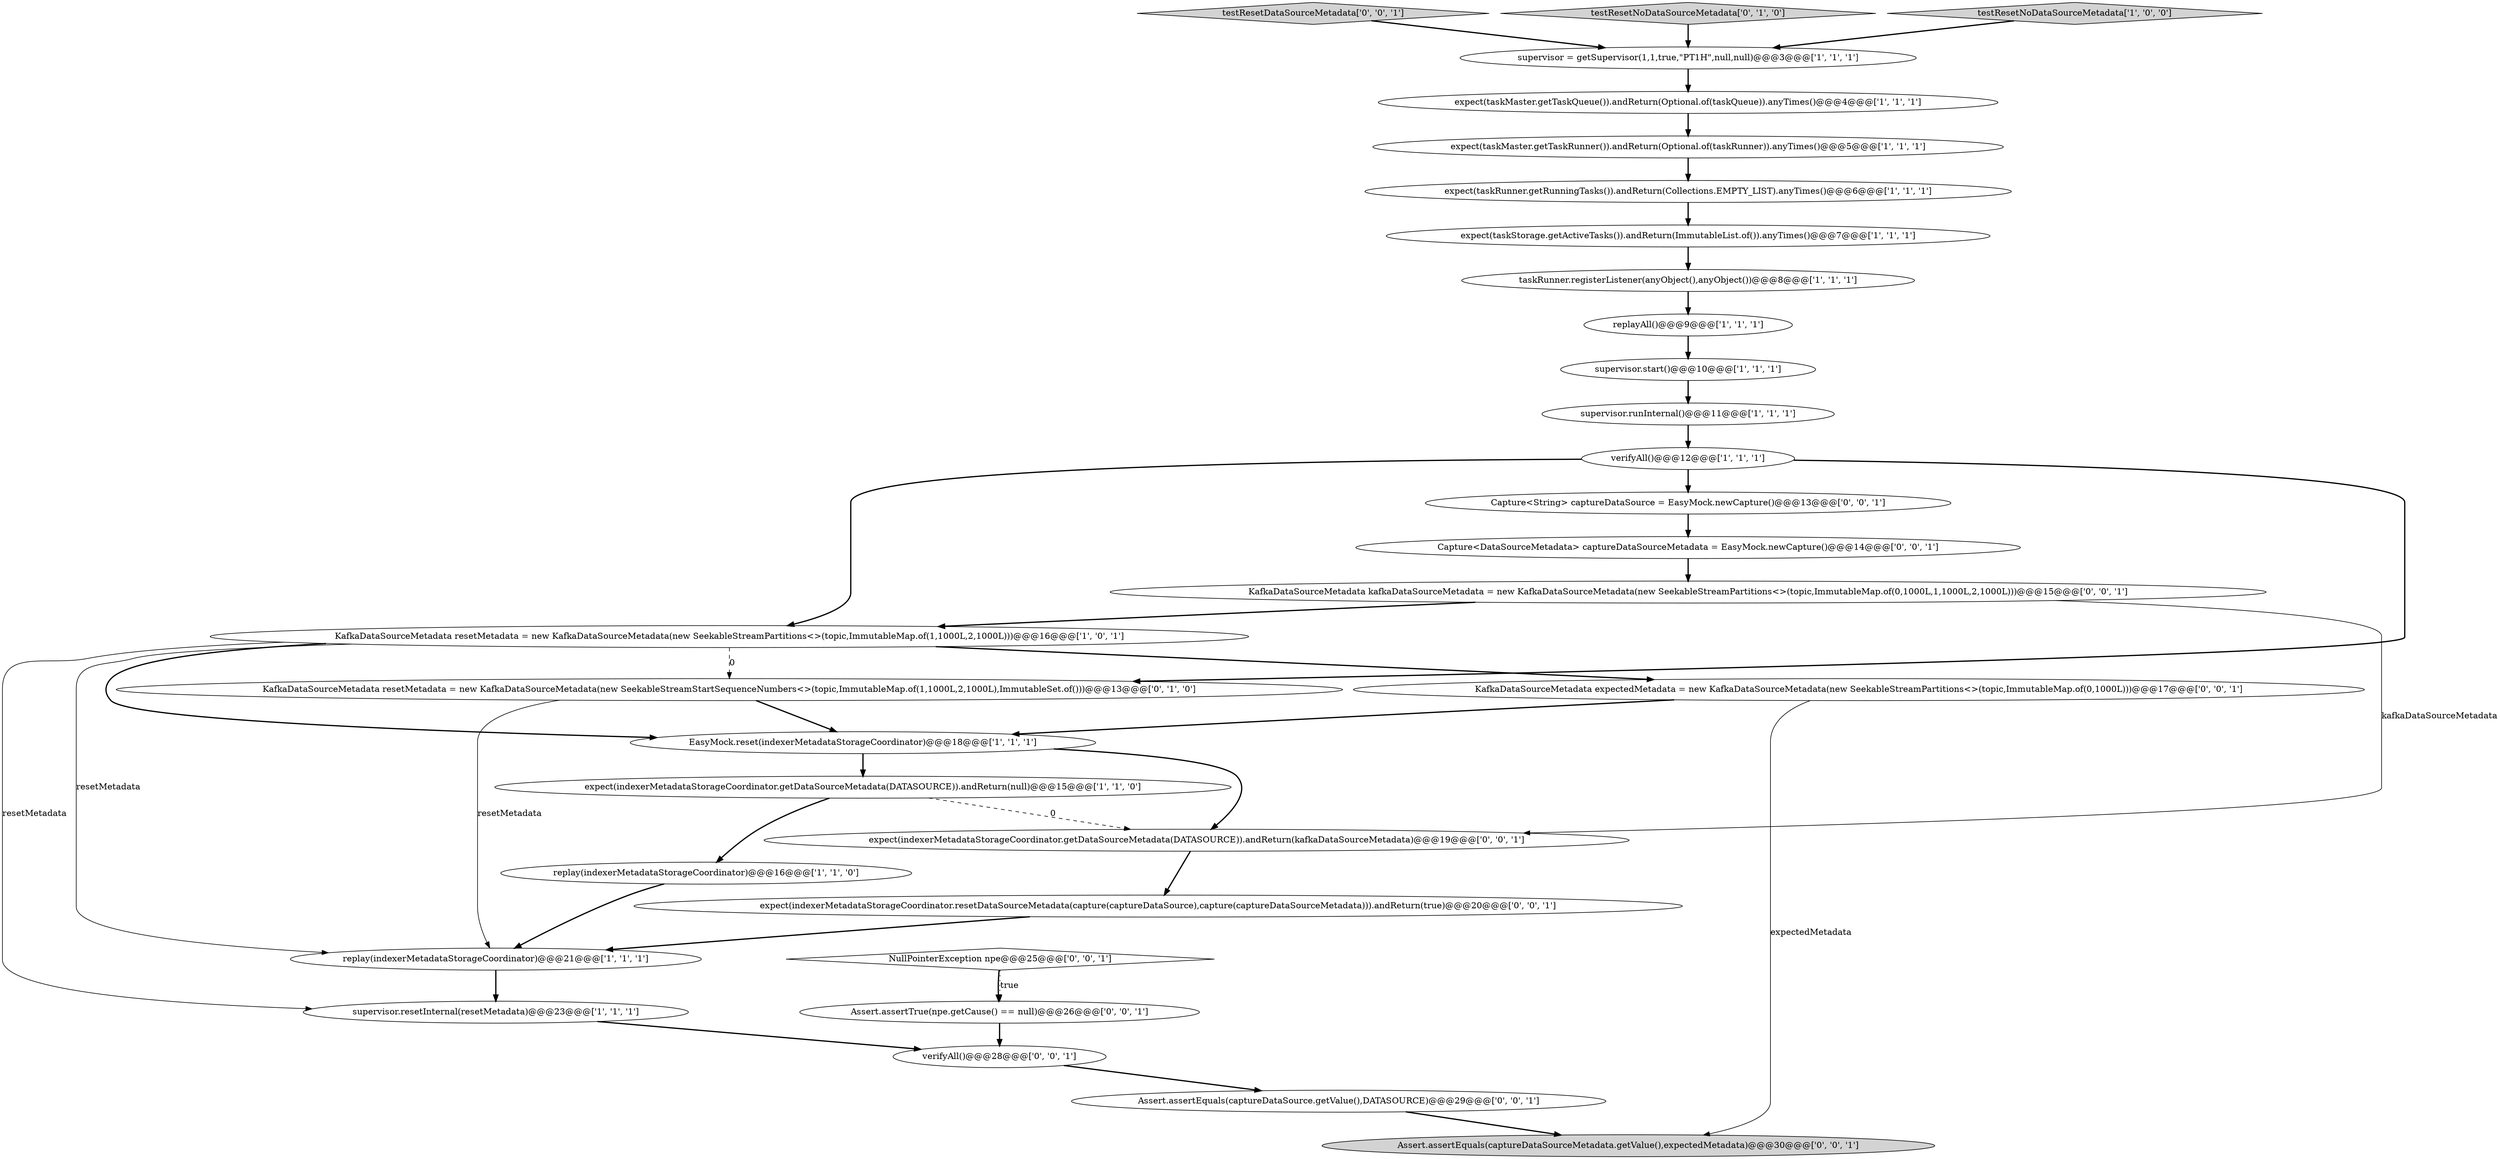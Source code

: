 digraph {
7 [style = filled, label = "taskRunner.registerListener(anyObject(),anyObject())@@@8@@@['1', '1', '1']", fillcolor = white, shape = ellipse image = "AAA0AAABBB1BBB"];
30 [style = filled, label = "Capture<DataSourceMetadata> captureDataSourceMetadata = EasyMock.newCapture()@@@14@@@['0', '0', '1']", fillcolor = white, shape = ellipse image = "AAA0AAABBB3BBB"];
26 [style = filled, label = "NullPointerException npe@@@25@@@['0', '0', '1']", fillcolor = white, shape = diamond image = "AAA0AAABBB3BBB"];
13 [style = filled, label = "expect(taskStorage.getActiveTasks()).andReturn(ImmutableList.of()).anyTimes()@@@7@@@['1', '1', '1']", fillcolor = white, shape = ellipse image = "AAA0AAABBB1BBB"];
23 [style = filled, label = "KafkaDataSourceMetadata kafkaDataSourceMetadata = new KafkaDataSourceMetadata(new SeekableStreamPartitions<>(topic,ImmutableMap.of(0,1000L,1,1000L,2,1000L)))@@@15@@@['0', '0', '1']", fillcolor = white, shape = ellipse image = "AAA0AAABBB3BBB"];
12 [style = filled, label = "expect(taskMaster.getTaskQueue()).andReturn(Optional.of(taskQueue)).anyTimes()@@@4@@@['1', '1', '1']", fillcolor = white, shape = ellipse image = "AAA0AAABBB1BBB"];
9 [style = filled, label = "EasyMock.reset(indexerMetadataStorageCoordinator)@@@18@@@['1', '1', '1']", fillcolor = white, shape = ellipse image = "AAA0AAABBB1BBB"];
24 [style = filled, label = "verifyAll()@@@28@@@['0', '0', '1']", fillcolor = white, shape = ellipse image = "AAA0AAABBB3BBB"];
16 [style = filled, label = "expect(indexerMetadataStorageCoordinator.getDataSourceMetadata(DATASOURCE)).andReturn(null)@@@15@@@['1', '1', '0']", fillcolor = white, shape = ellipse image = "AAA0AAABBB1BBB"];
17 [style = filled, label = "KafkaDataSourceMetadata resetMetadata = new KafkaDataSourceMetadata(new SeekableStreamStartSequenceNumbers<>(topic,ImmutableMap.of(1,1000L,2,1000L),ImmutableSet.of()))@@@13@@@['0', '1', '0']", fillcolor = white, shape = ellipse image = "AAA1AAABBB2BBB"];
28 [style = filled, label = "Assert.assertTrue(npe.getCause() == null)@@@26@@@['0', '0', '1']", fillcolor = white, shape = ellipse image = "AAA0AAABBB3BBB"];
2 [style = filled, label = "supervisor.resetInternal(resetMetadata)@@@23@@@['1', '1', '1']", fillcolor = white, shape = ellipse image = "AAA0AAABBB1BBB"];
20 [style = filled, label = "testResetDataSourceMetadata['0', '0', '1']", fillcolor = lightgray, shape = diamond image = "AAA0AAABBB3BBB"];
8 [style = filled, label = "supervisor.runInternal()@@@11@@@['1', '1', '1']", fillcolor = white, shape = ellipse image = "AAA0AAABBB1BBB"];
10 [style = filled, label = "supervisor = getSupervisor(1,1,true,\"PT1H\",null,null)@@@3@@@['1', '1', '1']", fillcolor = white, shape = ellipse image = "AAA0AAABBB1BBB"];
27 [style = filled, label = "expect(indexerMetadataStorageCoordinator.resetDataSourceMetadata(capture(captureDataSource),capture(captureDataSourceMetadata))).andReturn(true)@@@20@@@['0', '0', '1']", fillcolor = white, shape = ellipse image = "AAA0AAABBB3BBB"];
29 [style = filled, label = "expect(indexerMetadataStorageCoordinator.getDataSourceMetadata(DATASOURCE)).andReturn(kafkaDataSourceMetadata)@@@19@@@['0', '0', '1']", fillcolor = white, shape = ellipse image = "AAA0AAABBB3BBB"];
5 [style = filled, label = "expect(taskMaster.getTaskRunner()).andReturn(Optional.of(taskRunner)).anyTimes()@@@5@@@['1', '1', '1']", fillcolor = white, shape = ellipse image = "AAA0AAABBB1BBB"];
14 [style = filled, label = "supervisor.start()@@@10@@@['1', '1', '1']", fillcolor = white, shape = ellipse image = "AAA0AAABBB1BBB"];
18 [style = filled, label = "testResetNoDataSourceMetadata['0', '1', '0']", fillcolor = lightgray, shape = diamond image = "AAA0AAABBB2BBB"];
21 [style = filled, label = "Capture<String> captureDataSource = EasyMock.newCapture()@@@13@@@['0', '0', '1']", fillcolor = white, shape = ellipse image = "AAA0AAABBB3BBB"];
15 [style = filled, label = "replay(indexerMetadataStorageCoordinator)@@@16@@@['1', '1', '0']", fillcolor = white, shape = ellipse image = "AAA0AAABBB1BBB"];
11 [style = filled, label = "KafkaDataSourceMetadata resetMetadata = new KafkaDataSourceMetadata(new SeekableStreamPartitions<>(topic,ImmutableMap.of(1,1000L,2,1000L)))@@@16@@@['1', '0', '1']", fillcolor = white, shape = ellipse image = "AAA0AAABBB1BBB"];
3 [style = filled, label = "testResetNoDataSourceMetadata['1', '0', '0']", fillcolor = lightgray, shape = diamond image = "AAA0AAABBB1BBB"];
4 [style = filled, label = "replayAll()@@@9@@@['1', '1', '1']", fillcolor = white, shape = ellipse image = "AAA0AAABBB1BBB"];
22 [style = filled, label = "Assert.assertEquals(captureDataSource.getValue(),DATASOURCE)@@@29@@@['0', '0', '1']", fillcolor = white, shape = ellipse image = "AAA0AAABBB3BBB"];
19 [style = filled, label = "KafkaDataSourceMetadata expectedMetadata = new KafkaDataSourceMetadata(new SeekableStreamPartitions<>(topic,ImmutableMap.of(0,1000L)))@@@17@@@['0', '0', '1']", fillcolor = white, shape = ellipse image = "AAA0AAABBB3BBB"];
25 [style = filled, label = "Assert.assertEquals(captureDataSourceMetadata.getValue(),expectedMetadata)@@@30@@@['0', '0', '1']", fillcolor = lightgray, shape = ellipse image = "AAA0AAABBB3BBB"];
0 [style = filled, label = "verifyAll()@@@12@@@['1', '1', '1']", fillcolor = white, shape = ellipse image = "AAA0AAABBB1BBB"];
6 [style = filled, label = "replay(indexerMetadataStorageCoordinator)@@@21@@@['1', '1', '1']", fillcolor = white, shape = ellipse image = "AAA0AAABBB1BBB"];
1 [style = filled, label = "expect(taskRunner.getRunningTasks()).andReturn(Collections.EMPTY_LIST).anyTimes()@@@6@@@['1', '1', '1']", fillcolor = white, shape = ellipse image = "AAA0AAABBB1BBB"];
3->10 [style = bold, label=""];
29->27 [style = bold, label=""];
13->7 [style = bold, label=""];
19->9 [style = bold, label=""];
26->28 [style = dotted, label="true"];
20->10 [style = bold, label=""];
8->0 [style = bold, label=""];
11->2 [style = solid, label="resetMetadata"];
9->16 [style = bold, label=""];
5->1 [style = bold, label=""];
21->30 [style = bold, label=""];
16->15 [style = bold, label=""];
11->9 [style = bold, label=""];
23->11 [style = bold, label=""];
11->17 [style = dashed, label="0"];
0->11 [style = bold, label=""];
15->6 [style = bold, label=""];
6->2 [style = bold, label=""];
24->22 [style = bold, label=""];
10->12 [style = bold, label=""];
19->25 [style = solid, label="expectedMetadata"];
12->5 [style = bold, label=""];
28->24 [style = bold, label=""];
7->4 [style = bold, label=""];
22->25 [style = bold, label=""];
30->23 [style = bold, label=""];
18->10 [style = bold, label=""];
11->19 [style = bold, label=""];
17->9 [style = bold, label=""];
0->21 [style = bold, label=""];
14->8 [style = bold, label=""];
0->17 [style = bold, label=""];
26->28 [style = bold, label=""];
4->14 [style = bold, label=""];
2->24 [style = bold, label=""];
9->29 [style = bold, label=""];
27->6 [style = bold, label=""];
23->29 [style = solid, label="kafkaDataSourceMetadata"];
16->29 [style = dashed, label="0"];
17->6 [style = solid, label="resetMetadata"];
1->13 [style = bold, label=""];
11->6 [style = solid, label="resetMetadata"];
}
